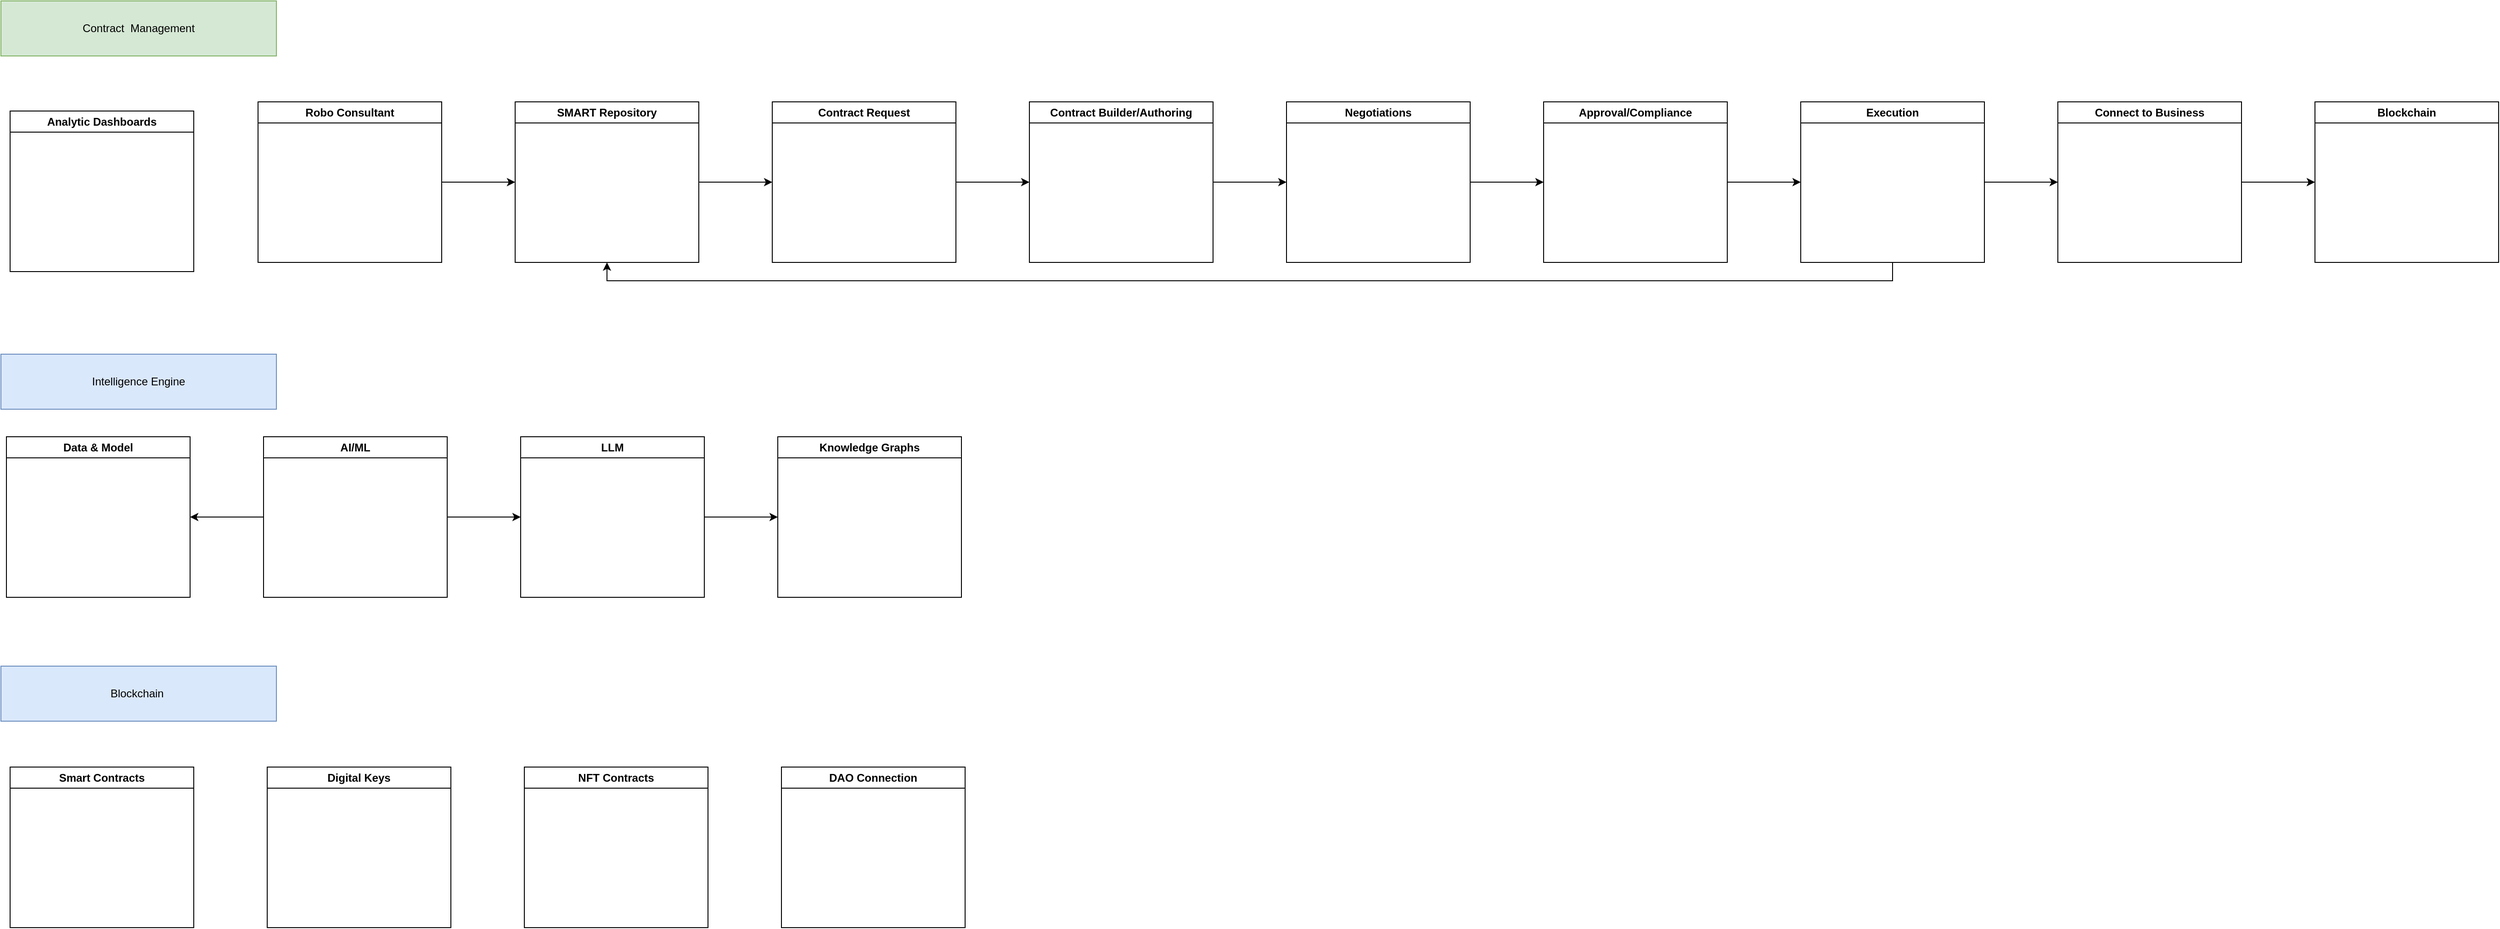 <mxfile version="23.1.4" type="github">
  <diagram name="Page-1" id="zXONcY4wD_uR2hTM_3BF">
    <mxGraphModel dx="2772" dy="1586" grid="1" gridSize="10" guides="1" tooltips="1" connect="1" arrows="1" fold="1" page="1" pageScale="1" pageWidth="850" pageHeight="1100" math="0" shadow="0">
      <root>
        <mxCell id="0" />
        <mxCell id="1" parent="0" />
        <mxCell id="-WH97D4vdUDGDN3HZlE9-1" value="Smart Contracts" style="swimlane;whiteSpace=wrap;html=1;" vertex="1" parent="1">
          <mxGeometry x="50" y="890" width="200" height="175" as="geometry" />
        </mxCell>
        <mxCell id="-WH97D4vdUDGDN3HZlE9-5" value="" style="edgeStyle=orthogonalEdgeStyle;rounded=0;orthogonalLoop=1;jettySize=auto;html=1;" edge="1" parent="1" source="-WH97D4vdUDGDN3HZlE9-2" target="-WH97D4vdUDGDN3HZlE9-4">
          <mxGeometry relative="1" as="geometry" />
        </mxCell>
        <mxCell id="-WH97D4vdUDGDN3HZlE9-2" value="Robo Consultant" style="swimlane;whiteSpace=wrap;html=1;" vertex="1" parent="1">
          <mxGeometry x="320" y="165" width="200" height="175" as="geometry" />
        </mxCell>
        <mxCell id="-WH97D4vdUDGDN3HZlE9-7" value="" style="edgeStyle=orthogonalEdgeStyle;rounded=0;orthogonalLoop=1;jettySize=auto;html=1;" edge="1" parent="1" source="-WH97D4vdUDGDN3HZlE9-4" target="-WH97D4vdUDGDN3HZlE9-6">
          <mxGeometry relative="1" as="geometry" />
        </mxCell>
        <mxCell id="-WH97D4vdUDGDN3HZlE9-4" value="SMART Repository" style="swimlane;whiteSpace=wrap;html=1;" vertex="1" parent="1">
          <mxGeometry x="600" y="165" width="200" height="175" as="geometry" />
        </mxCell>
        <mxCell id="-WH97D4vdUDGDN3HZlE9-9" value="" style="edgeStyle=orthogonalEdgeStyle;rounded=0;orthogonalLoop=1;jettySize=auto;html=1;" edge="1" parent="1" source="-WH97D4vdUDGDN3HZlE9-6" target="-WH97D4vdUDGDN3HZlE9-8">
          <mxGeometry relative="1" as="geometry" />
        </mxCell>
        <mxCell id="-WH97D4vdUDGDN3HZlE9-6" value="Contract Request" style="swimlane;whiteSpace=wrap;html=1;" vertex="1" parent="1">
          <mxGeometry x="880" y="165" width="200" height="175" as="geometry" />
        </mxCell>
        <mxCell id="-WH97D4vdUDGDN3HZlE9-11" value="" style="edgeStyle=orthogonalEdgeStyle;rounded=0;orthogonalLoop=1;jettySize=auto;html=1;" edge="1" parent="1" source="-WH97D4vdUDGDN3HZlE9-8" target="-WH97D4vdUDGDN3HZlE9-10">
          <mxGeometry relative="1" as="geometry" />
        </mxCell>
        <mxCell id="-WH97D4vdUDGDN3HZlE9-8" value="Contract Builder/Authoring" style="swimlane;whiteSpace=wrap;html=1;" vertex="1" parent="1">
          <mxGeometry x="1160" y="165" width="200" height="175" as="geometry" />
        </mxCell>
        <mxCell id="-WH97D4vdUDGDN3HZlE9-13" value="" style="edgeStyle=orthogonalEdgeStyle;rounded=0;orthogonalLoop=1;jettySize=auto;html=1;" edge="1" parent="1" source="-WH97D4vdUDGDN3HZlE9-10" target="-WH97D4vdUDGDN3HZlE9-12">
          <mxGeometry relative="1" as="geometry" />
        </mxCell>
        <mxCell id="-WH97D4vdUDGDN3HZlE9-10" value="Negotiations" style="swimlane;whiteSpace=wrap;html=1;" vertex="1" parent="1">
          <mxGeometry x="1440" y="165" width="200" height="175" as="geometry" />
        </mxCell>
        <mxCell id="-WH97D4vdUDGDN3HZlE9-15" value="" style="edgeStyle=orthogonalEdgeStyle;rounded=0;orthogonalLoop=1;jettySize=auto;html=1;" edge="1" parent="1" source="-WH97D4vdUDGDN3HZlE9-12" target="-WH97D4vdUDGDN3HZlE9-14">
          <mxGeometry relative="1" as="geometry" />
        </mxCell>
        <mxCell id="-WH97D4vdUDGDN3HZlE9-12" value="Approval/Compliance" style="swimlane;whiteSpace=wrap;html=1;" vertex="1" parent="1">
          <mxGeometry x="1720" y="165" width="200" height="175" as="geometry" />
        </mxCell>
        <mxCell id="-WH97D4vdUDGDN3HZlE9-17" value="" style="edgeStyle=orthogonalEdgeStyle;rounded=0;orthogonalLoop=1;jettySize=auto;html=1;" edge="1" parent="1" source="-WH97D4vdUDGDN3HZlE9-14" target="-WH97D4vdUDGDN3HZlE9-16">
          <mxGeometry relative="1" as="geometry" />
        </mxCell>
        <mxCell id="-WH97D4vdUDGDN3HZlE9-24" style="edgeStyle=orthogonalEdgeStyle;rounded=0;orthogonalLoop=1;jettySize=auto;html=1;exitX=0.5;exitY=1;exitDx=0;exitDy=0;entryX=0.5;entryY=1;entryDx=0;entryDy=0;" edge="1" parent="1" source="-WH97D4vdUDGDN3HZlE9-14" target="-WH97D4vdUDGDN3HZlE9-4">
          <mxGeometry relative="1" as="geometry" />
        </mxCell>
        <mxCell id="-WH97D4vdUDGDN3HZlE9-14" value="Execution" style="swimlane;whiteSpace=wrap;html=1;" vertex="1" parent="1">
          <mxGeometry x="2000" y="165" width="200" height="175" as="geometry" />
        </mxCell>
        <mxCell id="-WH97D4vdUDGDN3HZlE9-36" value="" style="edgeStyle=orthogonalEdgeStyle;rounded=0;orthogonalLoop=1;jettySize=auto;html=1;" edge="1" parent="1" source="-WH97D4vdUDGDN3HZlE9-16" target="-WH97D4vdUDGDN3HZlE9-35">
          <mxGeometry relative="1" as="geometry" />
        </mxCell>
        <mxCell id="-WH97D4vdUDGDN3HZlE9-16" value="Connect to Business" style="swimlane;whiteSpace=wrap;html=1;" vertex="1" parent="1">
          <mxGeometry x="2280" y="165" width="200" height="175" as="geometry" />
        </mxCell>
        <mxCell id="-WH97D4vdUDGDN3HZlE9-19" value="Contract&amp;nbsp; Management" style="rounded=0;whiteSpace=wrap;html=1;fillColor=#d5e8d4;strokeColor=#82b366;" vertex="1" parent="1">
          <mxGeometry x="40" y="55" width="300" height="60" as="geometry" />
        </mxCell>
        <mxCell id="-WH97D4vdUDGDN3HZlE9-21" value="Intelligence Engine" style="rounded=0;whiteSpace=wrap;html=1;fillColor=#dae8fc;strokeColor=#6c8ebf;" vertex="1" parent="1">
          <mxGeometry x="40" y="440" width="300" height="60" as="geometry" />
        </mxCell>
        <mxCell id="-WH97D4vdUDGDN3HZlE9-22" value="Blockchain&amp;nbsp;" style="rounded=0;whiteSpace=wrap;html=1;fillColor=#dae8fc;strokeColor=#6c8ebf;" vertex="1" parent="1">
          <mxGeometry x="40" y="780" width="300" height="60" as="geometry" />
        </mxCell>
        <mxCell id="-WH97D4vdUDGDN3HZlE9-25" value="Analytic Dashboards" style="swimlane;whiteSpace=wrap;html=1;" vertex="1" parent="1">
          <mxGeometry x="50" y="175" width="200" height="175" as="geometry" />
        </mxCell>
        <mxCell id="-WH97D4vdUDGDN3HZlE9-28" value="Digital Keys" style="swimlane;whiteSpace=wrap;html=1;" vertex="1" parent="1">
          <mxGeometry x="330" y="890" width="200" height="175" as="geometry" />
        </mxCell>
        <mxCell id="-WH97D4vdUDGDN3HZlE9-30" value="NFT Contracts" style="swimlane;whiteSpace=wrap;html=1;" vertex="1" parent="1">
          <mxGeometry x="610" y="890" width="200" height="175" as="geometry" />
        </mxCell>
        <mxCell id="-WH97D4vdUDGDN3HZlE9-32" value="DAO Connection" style="swimlane;whiteSpace=wrap;html=1;" vertex="1" parent="1">
          <mxGeometry x="890" y="890" width="200" height="175" as="geometry" />
        </mxCell>
        <mxCell id="-WH97D4vdUDGDN3HZlE9-38" value="" style="edgeStyle=orthogonalEdgeStyle;rounded=0;orthogonalLoop=1;jettySize=auto;html=1;" edge="1" parent="1" source="-WH97D4vdUDGDN3HZlE9-34" target="-WH97D4vdUDGDN3HZlE9-37">
          <mxGeometry relative="1" as="geometry" />
        </mxCell>
        <mxCell id="-WH97D4vdUDGDN3HZlE9-40" value="" style="edgeStyle=orthogonalEdgeStyle;rounded=0;orthogonalLoop=1;jettySize=auto;html=1;" edge="1" parent="1" source="-WH97D4vdUDGDN3HZlE9-34" target="-WH97D4vdUDGDN3HZlE9-39">
          <mxGeometry relative="1" as="geometry" />
        </mxCell>
        <mxCell id="-WH97D4vdUDGDN3HZlE9-34" value="AI/ML" style="swimlane;whiteSpace=wrap;html=1;" vertex="1" parent="1">
          <mxGeometry x="326" y="530" width="200" height="175" as="geometry" />
        </mxCell>
        <mxCell id="-WH97D4vdUDGDN3HZlE9-35" value="Blockchain" style="swimlane;whiteSpace=wrap;html=1;" vertex="1" parent="1">
          <mxGeometry x="2560" y="165" width="200" height="175" as="geometry" />
        </mxCell>
        <mxCell id="-WH97D4vdUDGDN3HZlE9-42" value="" style="edgeStyle=orthogonalEdgeStyle;rounded=0;orthogonalLoop=1;jettySize=auto;html=1;" edge="1" parent="1" source="-WH97D4vdUDGDN3HZlE9-37" target="-WH97D4vdUDGDN3HZlE9-41">
          <mxGeometry relative="1" as="geometry" />
        </mxCell>
        <mxCell id="-WH97D4vdUDGDN3HZlE9-37" value="LLM" style="swimlane;whiteSpace=wrap;html=1;" vertex="1" parent="1">
          <mxGeometry x="606" y="530" width="200" height="175" as="geometry" />
        </mxCell>
        <mxCell id="-WH97D4vdUDGDN3HZlE9-39" value="Data &amp;amp; Model" style="swimlane;whiteSpace=wrap;html=1;" vertex="1" parent="1">
          <mxGeometry x="46" y="530" width="200" height="175" as="geometry" />
        </mxCell>
        <mxCell id="-WH97D4vdUDGDN3HZlE9-41" value="Knowledge Graphs" style="swimlane;whiteSpace=wrap;html=1;" vertex="1" parent="1">
          <mxGeometry x="886" y="530" width="200" height="175" as="geometry" />
        </mxCell>
      </root>
    </mxGraphModel>
  </diagram>
</mxfile>
